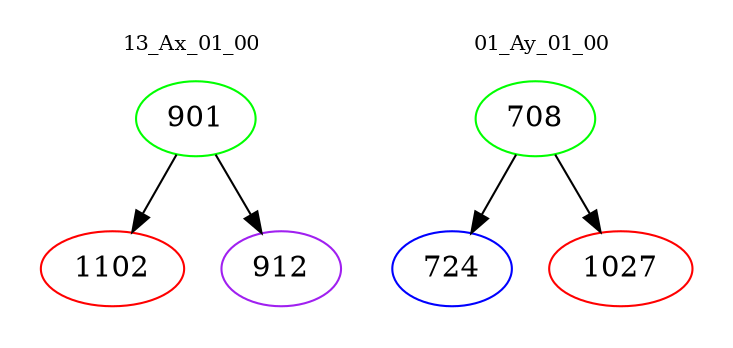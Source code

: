 digraph{
subgraph cluster_0 {
color = white
label = "13_Ax_01_00";
fontsize=10;
T0_901 [label="901", color="green"]
T0_901 -> T0_1102 [color="black"]
T0_1102 [label="1102", color="red"]
T0_901 -> T0_912 [color="black"]
T0_912 [label="912", color="purple"]
}
subgraph cluster_1 {
color = white
label = "01_Ay_01_00";
fontsize=10;
T1_708 [label="708", color="green"]
T1_708 -> T1_724 [color="black"]
T1_724 [label="724", color="blue"]
T1_708 -> T1_1027 [color="black"]
T1_1027 [label="1027", color="red"]
}
}
